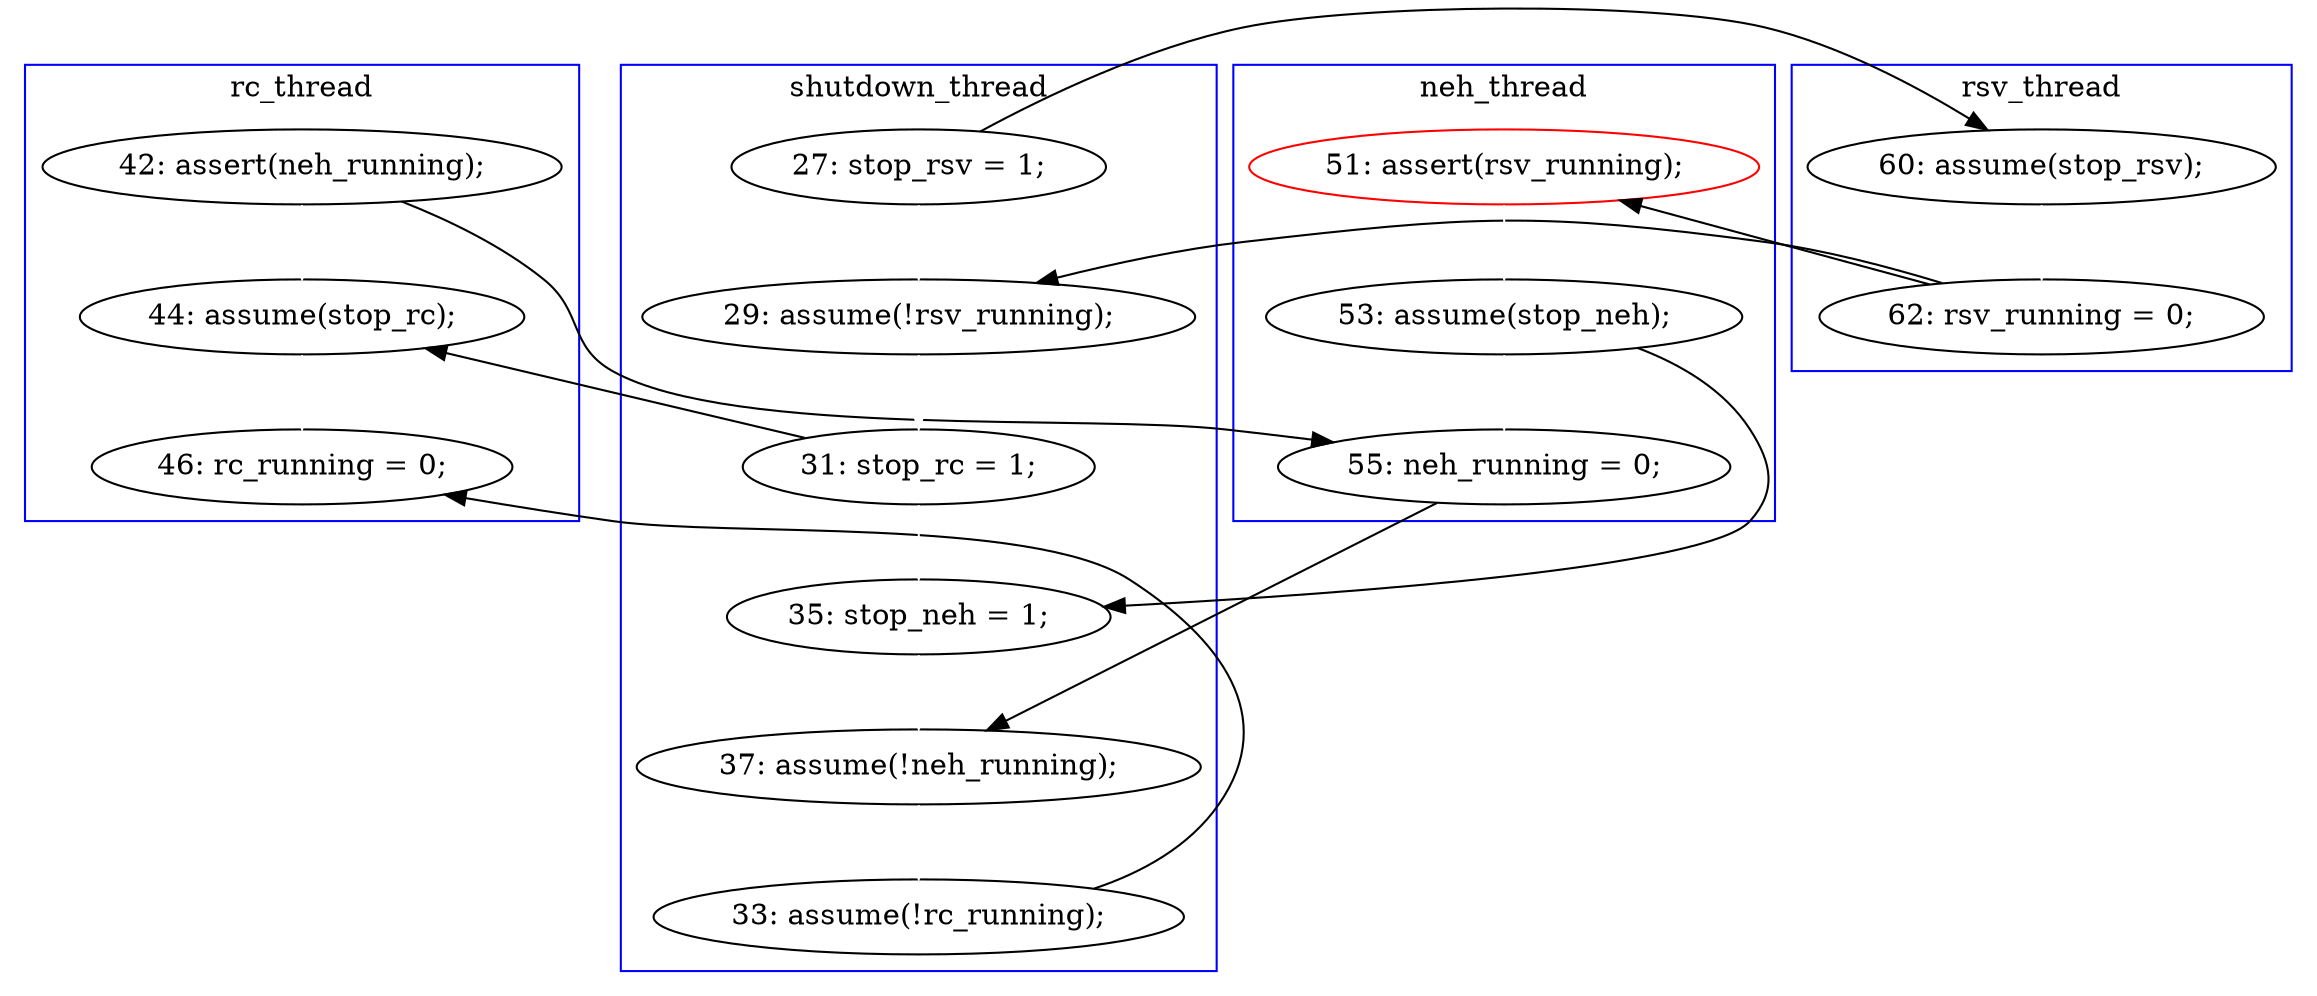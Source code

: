 digraph Counterexample {
	29 -> 31 [color = white, style = solid]
	23 -> 28 [color = white, style = solid]
	16 -> 26 [color = black, style = solid, constraint = false]
	25 -> 28 [color = black, style = solid, constraint = false]
	20 -> 23 [color = white, style = solid]
	26 -> 29 [color = black, style = solid, constraint = false]
	12 -> 20 [color = white, style = solid]
	18 -> 19 [color = white, style = solid]
	28 -> 29 [color = white, style = solid]
	21 -> 25 [color = white, style = solid]
	27 -> 33 [color = white, style = solid]
	23 -> 27 [color = black, style = solid, constraint = false]
	31 -> 33 [color = black, style = solid, constraint = false]
	25 -> 26 [color = white, style = solid]
	16 -> 27 [color = white, style = solid]
	12 -> 18 [color = black, style = solid, constraint = false]
	19 -> 20 [color = black, style = solid, constraint = false]
	19 -> 21 [color = black, style = solid, constraint = false]
	subgraph cluster2 {
		label = rc_thread
		color = blue
		27  [label = "44: assume(stop_rc);"]
		33  [label = "46: rc_running = 0;"]
		16  [label = "42: assert(neh_running);"]
	}
	subgraph cluster3 {
		label = neh_thread
		color = blue
		25  [label = "53: assume(stop_neh);"]
		21  [label = "51: assert(rsv_running);", color = red]
		26  [label = "55: neh_running = 0;"]
	}
	subgraph cluster1 {
		label = shutdown_thread
		color = blue
		20  [label = "29: assume(!rsv_running);"]
		31  [label = "33: assume(!rc_running);"]
		23  [label = "31: stop_rc = 1;"]
		28  [label = "35: stop_neh = 1;"]
		29  [label = "37: assume(!neh_running);"]
		12  [label = "27: stop_rsv = 1;"]
	}
	subgraph cluster4 {
		label = rsv_thread
		color = blue
		18  [label = "60: assume(stop_rsv);"]
		19  [label = "62: rsv_running = 0;"]
	}
}